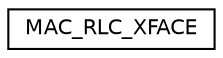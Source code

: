 digraph "Graphical Class Hierarchy"
{
 // LATEX_PDF_SIZE
  edge [fontname="Helvetica",fontsize="10",labelfontname="Helvetica",labelfontsize="10"];
  node [fontname="Helvetica",fontsize="10",shape=record];
  rankdir="LR";
  Node0 [label="MAC_RLC_XFACE",height=0.2,width=0.4,color="black", fillcolor="white", style="filled",URL="$structMAC__RLC__XFACE.html",tooltip=" "];
}
